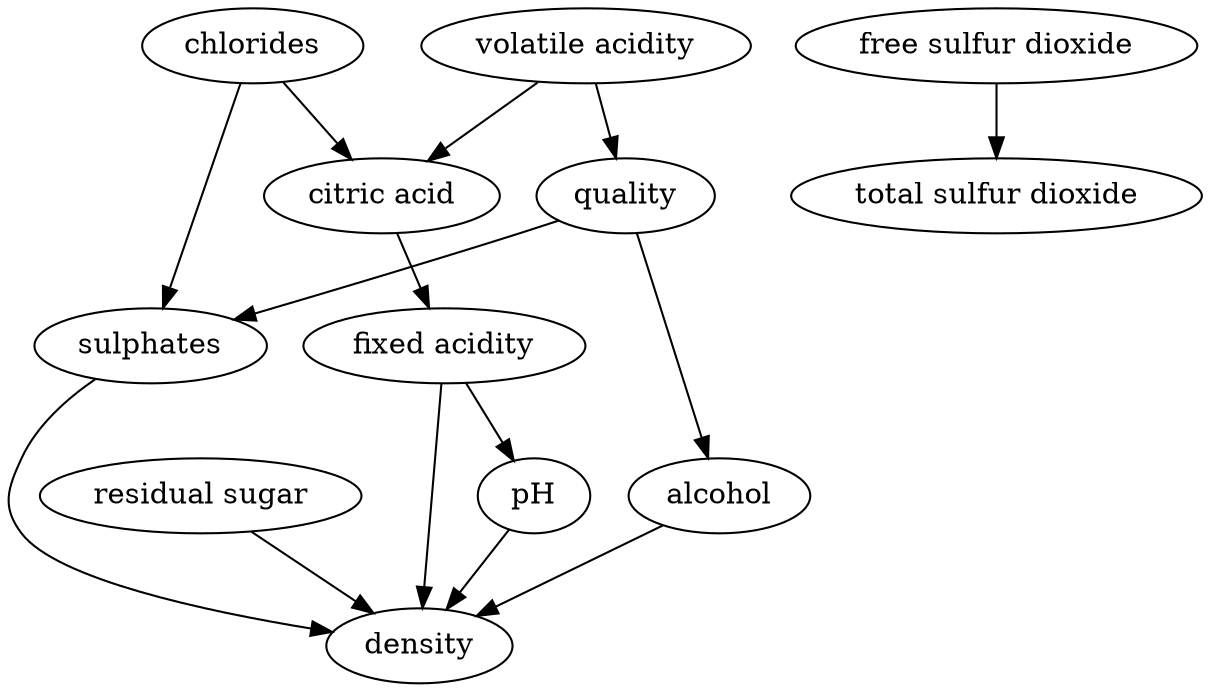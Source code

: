 strict digraph {
	0 [label="fixed acidity"]
	1 [label="volatile acidity"]
	2 [label="citric acid"]
	3 [label="residual sugar"]
	4 [label="chlorides"]
	5 [label="free sulfur dioxide"]
	6 [label="total sulfur dioxide"]
	7 [label="density"]
	8 [label="pH"]
	9 [label="sulphates"]
	10 [label="alcohol"]
	11 [label="quality"]
	0 -> 7
	0 -> 8
	1 -> 2
	1 -> 11
	2 -> 0
	3 -> 7
	4 -> 2
	4 -> 9
	5 -> 6
	8 -> 7
	9 -> 7
	10 -> 7
	11 -> 9
	11 -> 10
}